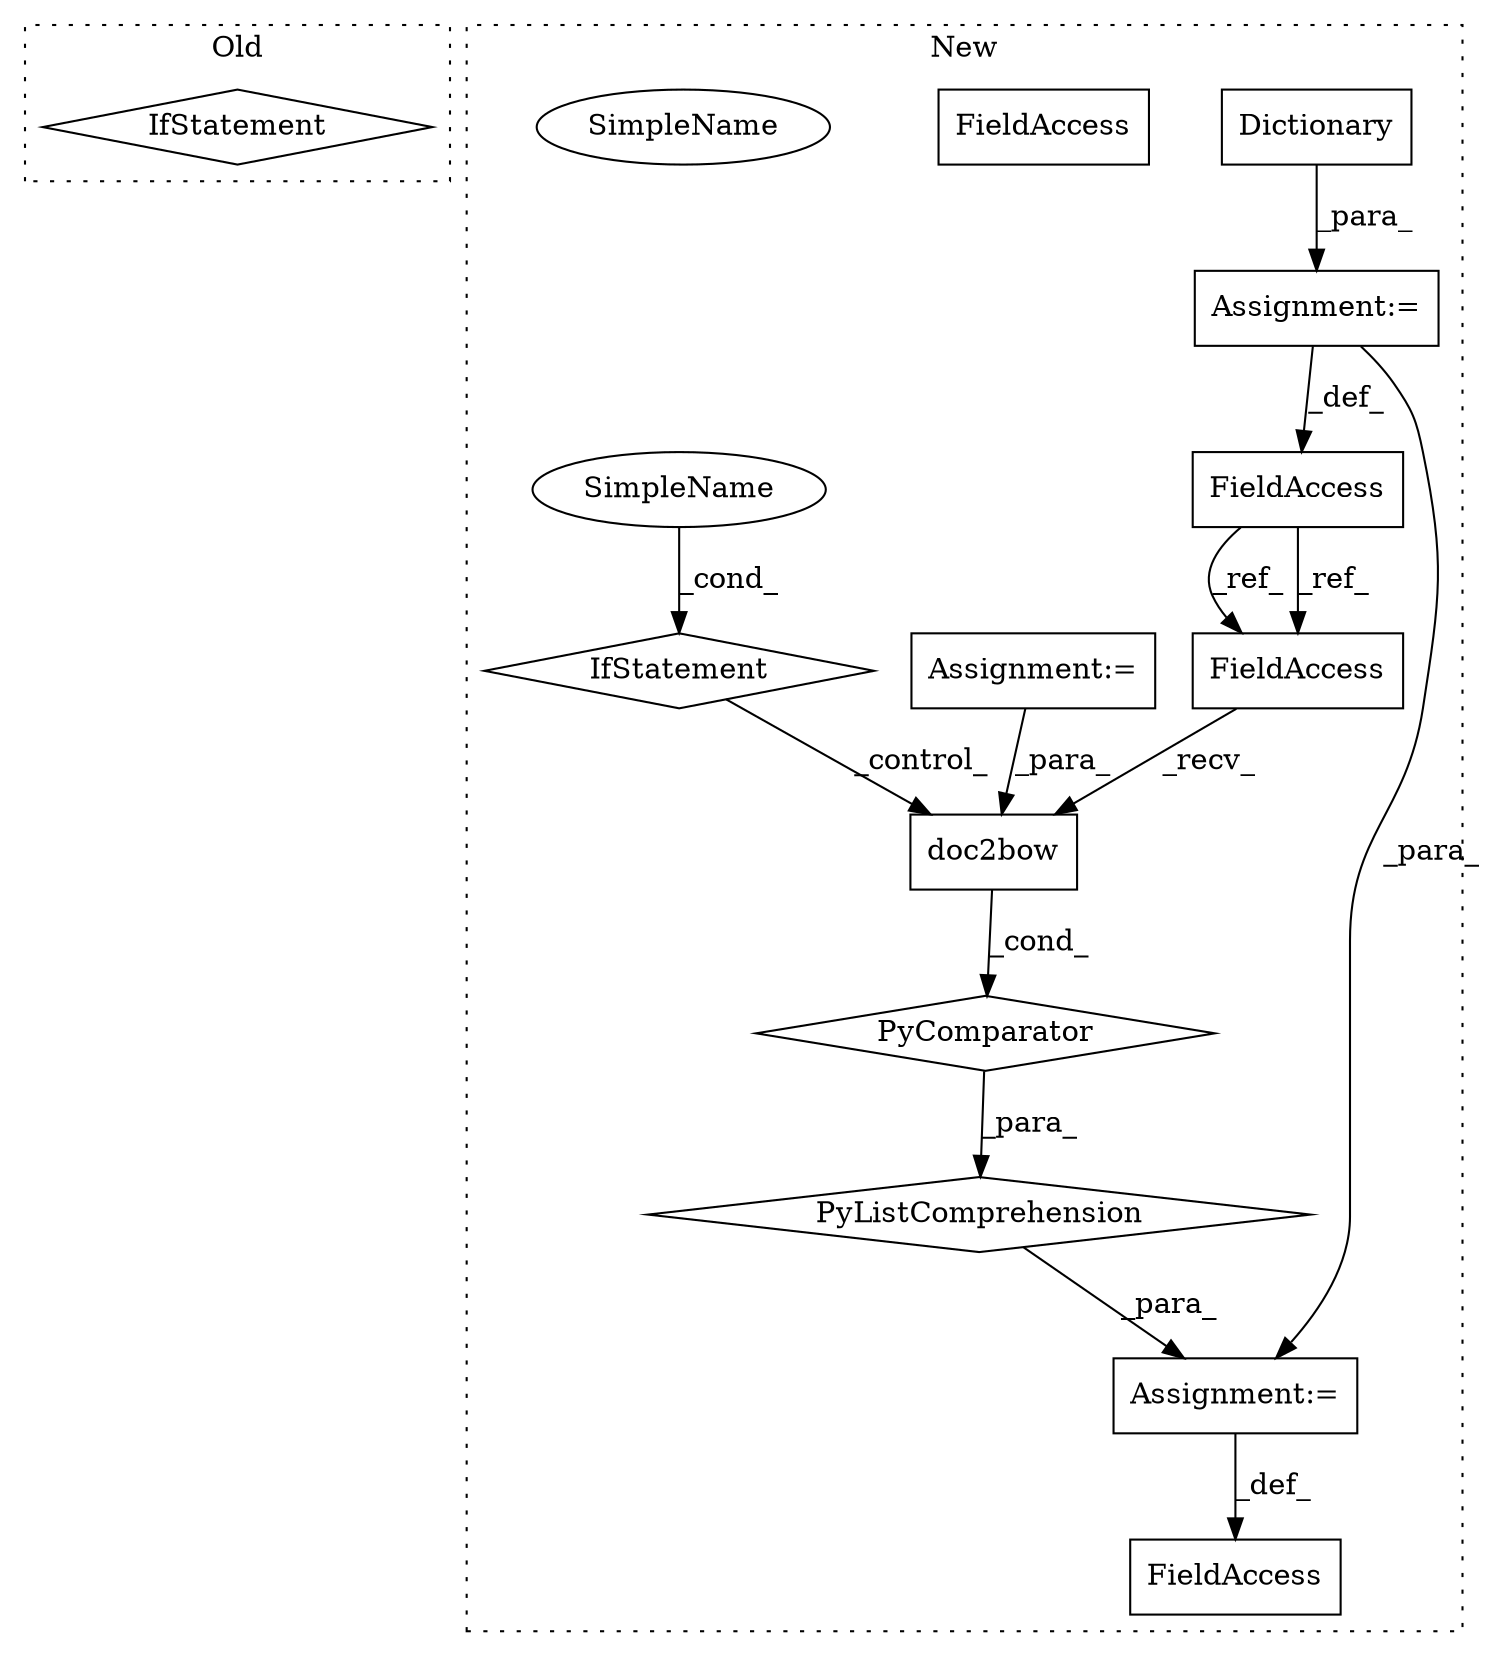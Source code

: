 digraph G {
subgraph cluster0 {
1 [label="IfStatement" a="25" s="8893" l="25" shape="diamond"];
label = "Old";
style="dotted";
}
subgraph cluster1 {
2 [label="Dictionary" a="32" s="6143,6278" l="20,-3" shape="box"];
3 [label="PyListComprehension" a="109" s="6305" l="142" shape="diamond"];
4 [label="PyComparator" a="113" s="6409" l="30" shape="diamond"];
5 [label="doc2bow" a="32" s="6321,6333" l="8,1" shape="box"];
6 [label="FieldAccess" a="22" s="6305" l="15" shape="box"];
7 [label="IfStatement" a="25" s="6409" l="30" shape="diamond"];
8 [label="SimpleName" a="42" s="6434" l="5" shape="ellipse"];
9 [label="FieldAccess" a="22" s="6631" l="10" shape="box"];
10 [label="FieldAccess" a="22" s="6127" l="15" shape="box"];
11 [label="Assignment:=" a="7" s="6641" l="1" shape="box"];
12 [label="Assignment:=" a="7" s="6142" l="1" shape="box"];
13 [label="Assignment:=" a="7" s="6409" l="30" shape="box"];
14 [label="SimpleName" a="42" s="6434" l="5" shape="ellipse"];
15 [label="FieldAccess" a="22" s="6305" l="15" shape="box"];
label = "New";
style="dotted";
}
2 -> 12 [label="_para_"];
3 -> 11 [label="_para_"];
4 -> 3 [label="_para_"];
5 -> 4 [label="_cond_"];
7 -> 5 [label="_control_"];
10 -> 15 [label="_ref_"];
10 -> 15 [label="_ref_"];
11 -> 9 [label="_def_"];
12 -> 10 [label="_def_"];
12 -> 11 [label="_para_"];
13 -> 5 [label="_para_"];
14 -> 7 [label="_cond_"];
15 -> 5 [label="_recv_"];
}